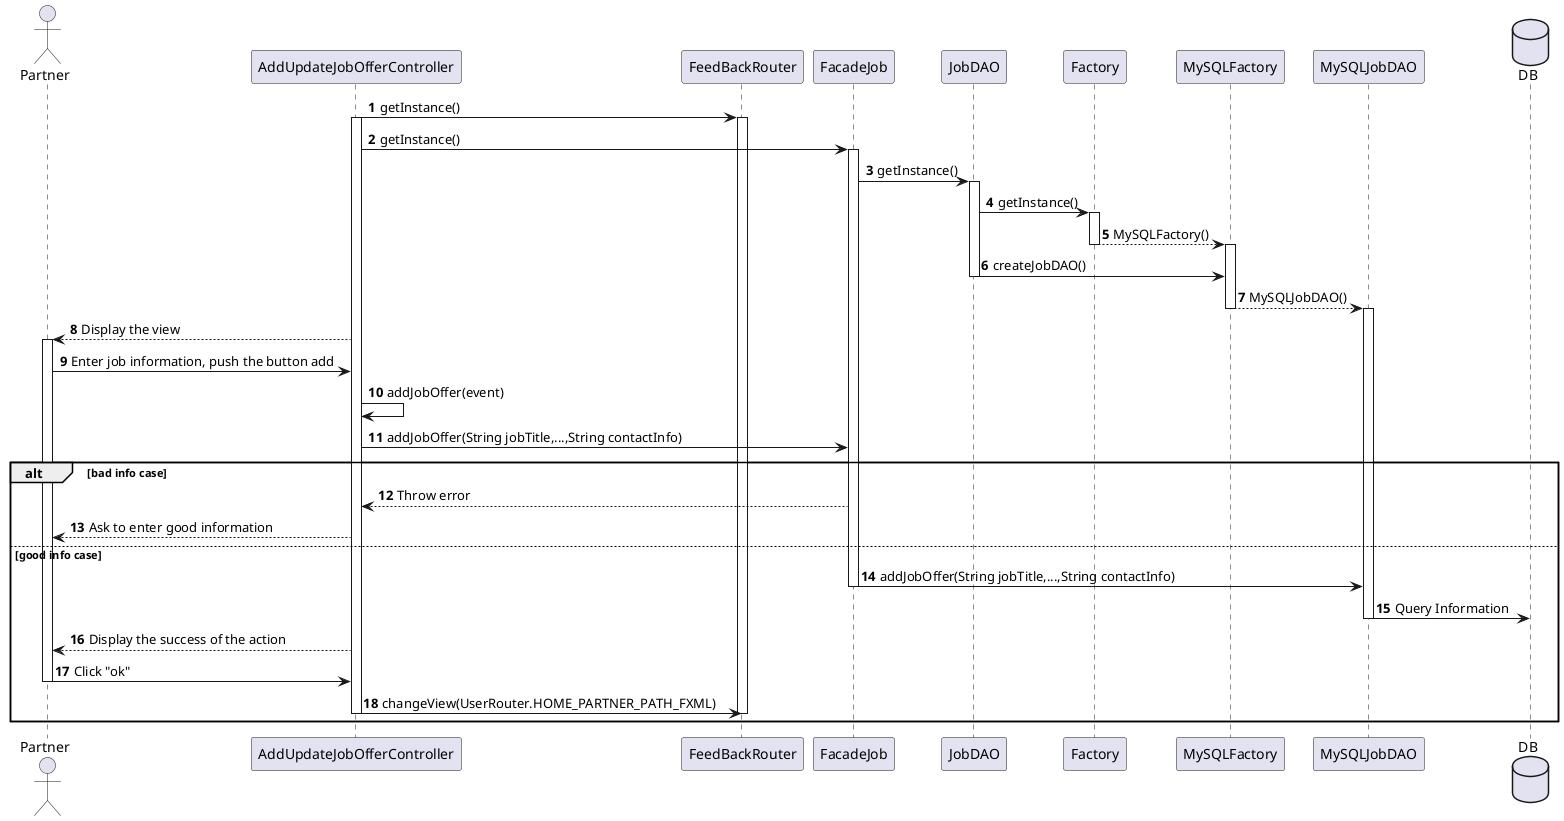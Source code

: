 @startuml
autonumber
actor Partner
AddUpdateJobOfferController -> FeedBackRouter : getInstance()
activate AddUpdateJobOfferController
activate FeedBackRouter
AddUpdateJobOfferController -> FacadeJob : getInstance()
activate FacadeJob
FacadeJob -> JobDAO : getInstance()
activate JobDAO
JobDAO -> Factory : getInstance()
activate Factory
Factory --> MySQLFactory : MySQLFactory()
deactivate Factory
activate MySQLFactory
JobDAO -> MySQLFactory : createJobDAO()
deactivate JobDAO
MySQLFactory --> MySQLJobDAO : MySQLJobDAO()
deactivate MySQLFactory
activate MySQLJobDAO
deactivate MySQLJobDAO
AddUpdateJobOfferController --> Partner : Display the view
activate Partner
Partner -> AddUpdateJobOfferController : Enter job information, push the button add
AddUpdateJobOfferController -> AddUpdateJobOfferController : addJobOffer(event)
AddUpdateJobOfferController -> FacadeJob : addJobOffer(String jobTitle,...,String contactInfo)
alt bad info case
    FacadeJob --> AddUpdateJobOfferController : Throw error
    AddUpdateJobOfferController --> Partner : Ask to enter good information
else good info case
    FacadeJob -> MySQLJobDAO : addJobOffer(String jobTitle,...,String contactInfo)
    deactivate FacadeJob
    database DB
    MySQLJobDAO -> DB : Query Information
    deactivate MySQLJobDAO
    AddUpdateJobOfferController --> Partner : Display the success of the action
    Partner -> AddUpdateJobOfferController : Click "ok"
    deactivate Partner
    AddUpdateJobOfferController -> FeedBackRouter : changeView(UserRouter.HOME_PARTNER_PATH_FXML)
    deactivate AddUpdateJobOfferController
    deactivate FeedBackRouter
end
@enduml
